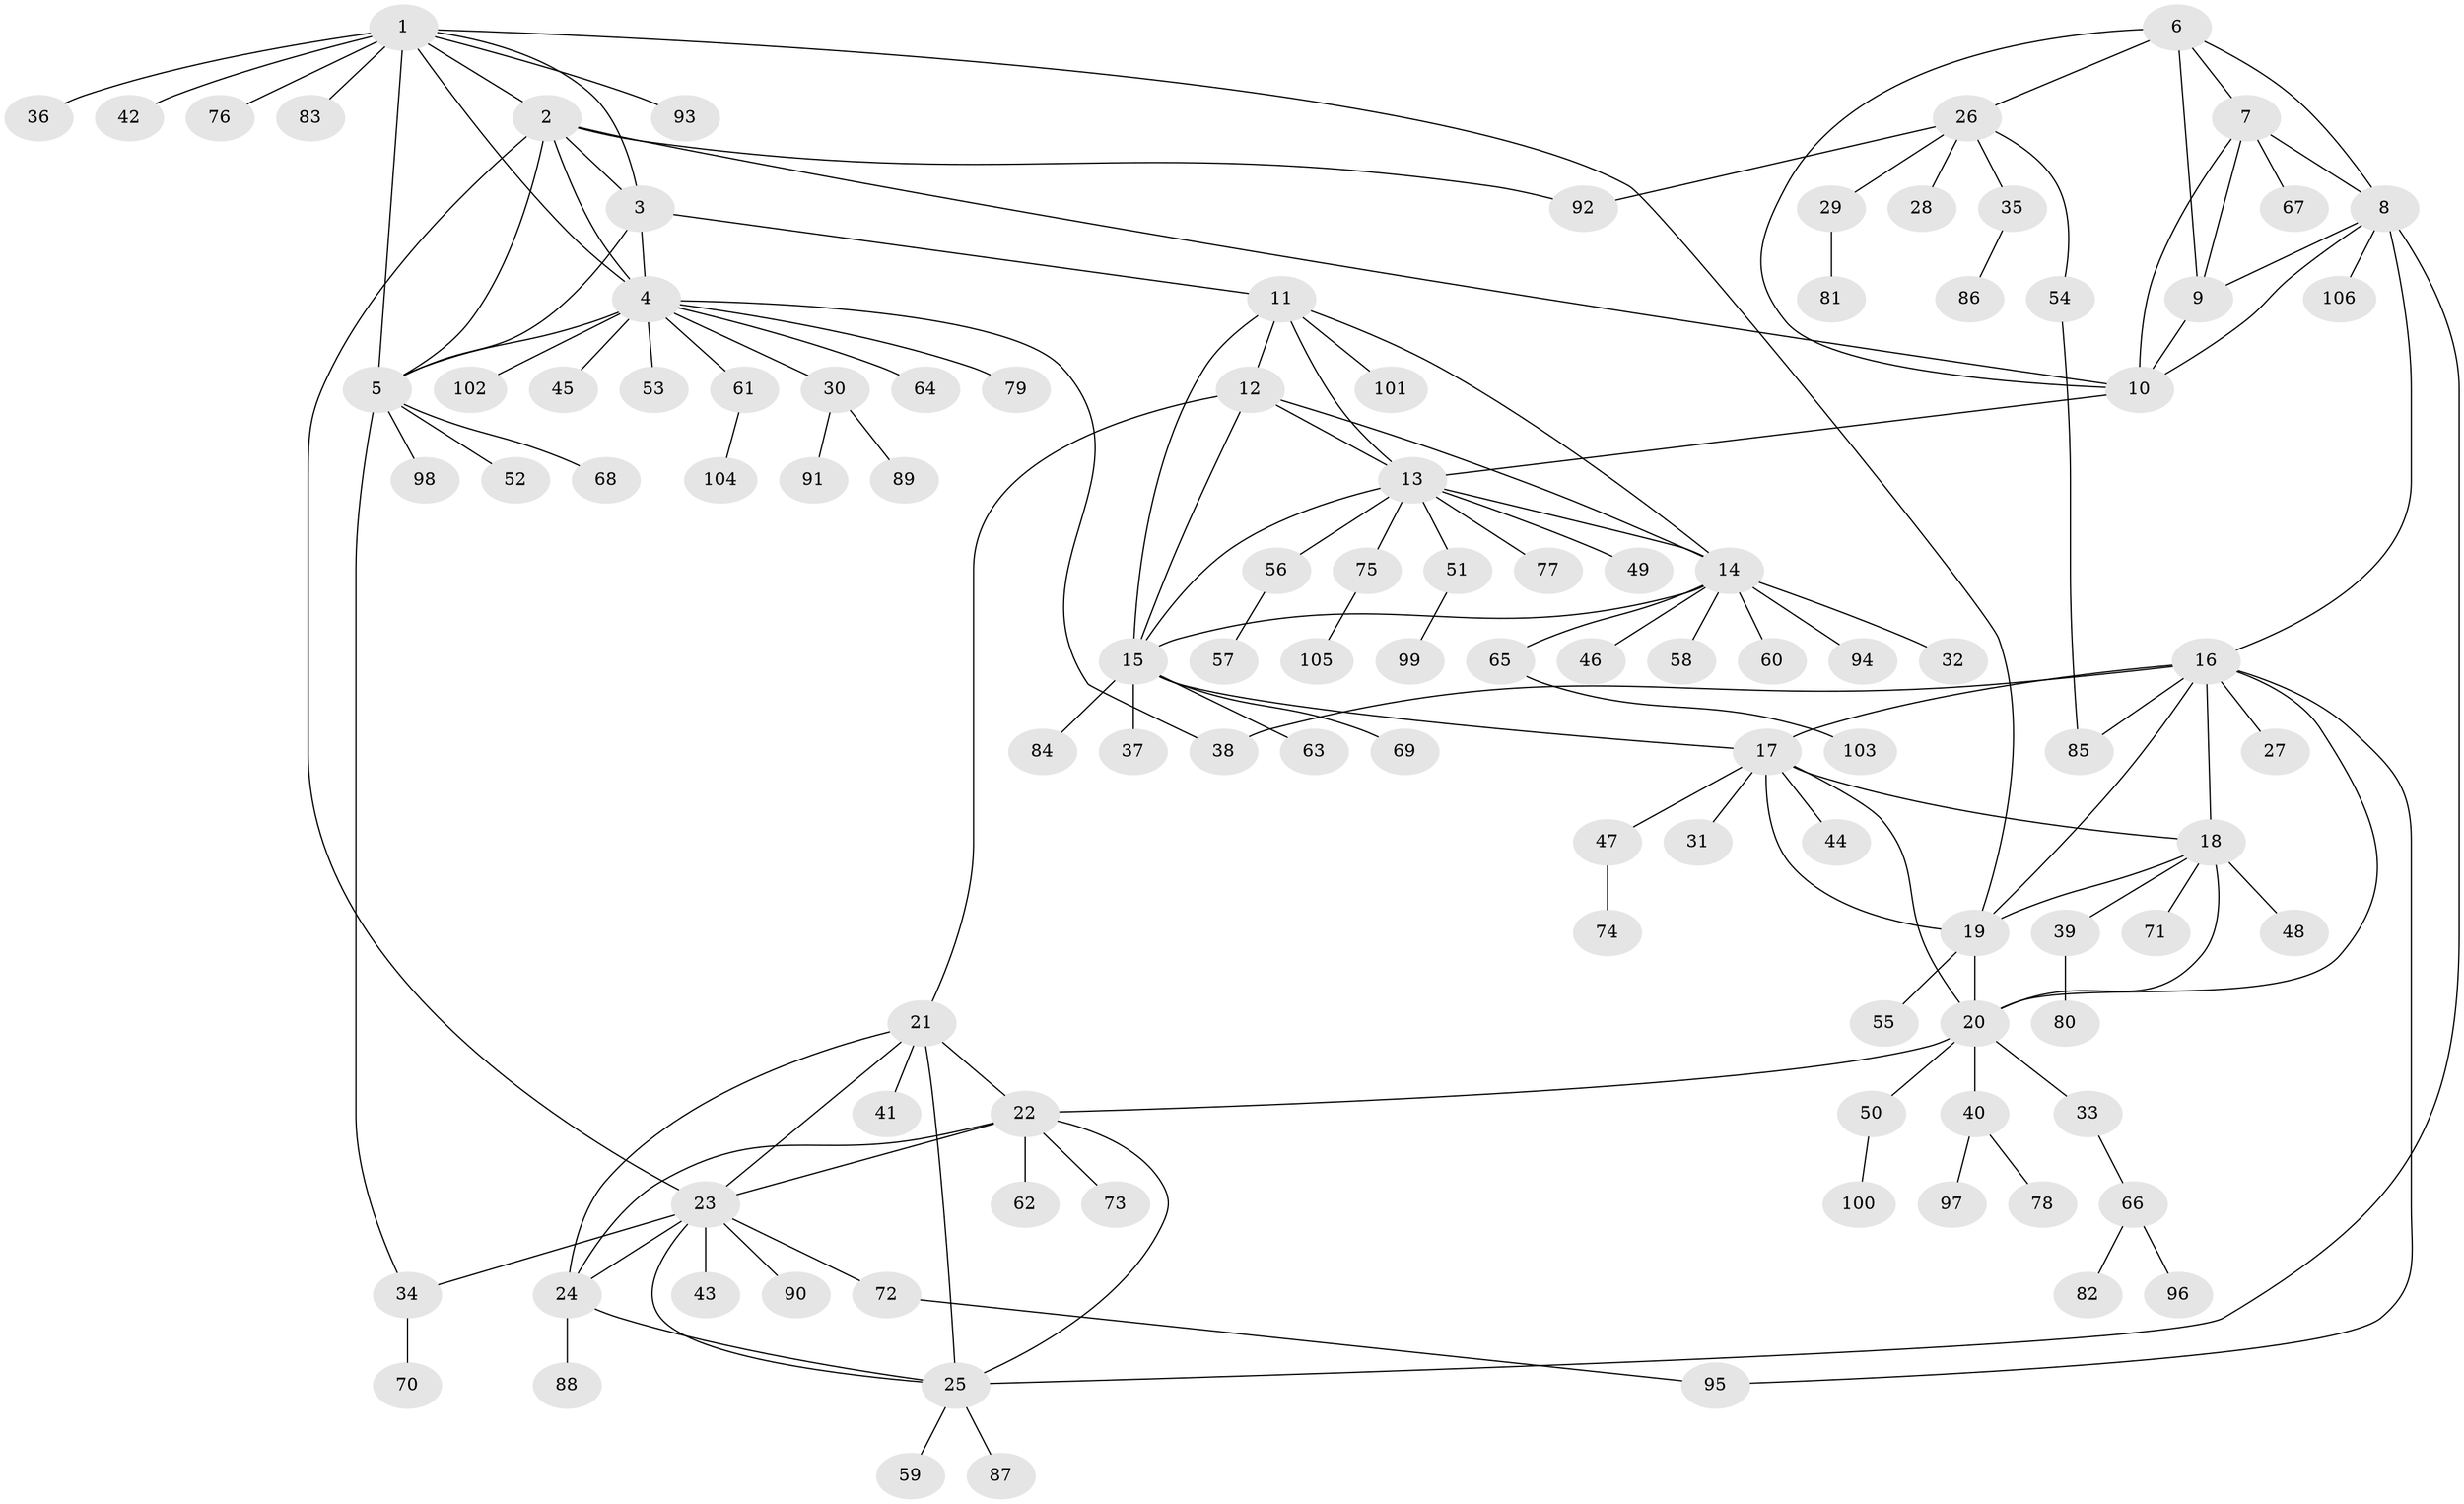 // coarse degree distribution, {10: 0.024390243902439025, 6: 0.036585365853658534, 11: 0.024390243902439025, 8: 0.04878048780487805, 3: 0.024390243902439025, 5: 0.04878048780487805, 9: 0.012195121951219513, 4: 0.012195121951219513, 7: 0.024390243902439025, 1: 0.6219512195121951, 2: 0.12195121951219512}
// Generated by graph-tools (version 1.1) at 2025/24/03/03/25 07:24:09]
// undirected, 106 vertices, 146 edges
graph export_dot {
graph [start="1"]
  node [color=gray90,style=filled];
  1;
  2;
  3;
  4;
  5;
  6;
  7;
  8;
  9;
  10;
  11;
  12;
  13;
  14;
  15;
  16;
  17;
  18;
  19;
  20;
  21;
  22;
  23;
  24;
  25;
  26;
  27;
  28;
  29;
  30;
  31;
  32;
  33;
  34;
  35;
  36;
  37;
  38;
  39;
  40;
  41;
  42;
  43;
  44;
  45;
  46;
  47;
  48;
  49;
  50;
  51;
  52;
  53;
  54;
  55;
  56;
  57;
  58;
  59;
  60;
  61;
  62;
  63;
  64;
  65;
  66;
  67;
  68;
  69;
  70;
  71;
  72;
  73;
  74;
  75;
  76;
  77;
  78;
  79;
  80;
  81;
  82;
  83;
  84;
  85;
  86;
  87;
  88;
  89;
  90;
  91;
  92;
  93;
  94;
  95;
  96;
  97;
  98;
  99;
  100;
  101;
  102;
  103;
  104;
  105;
  106;
  1 -- 2;
  1 -- 3;
  1 -- 4;
  1 -- 5;
  1 -- 19;
  1 -- 36;
  1 -- 42;
  1 -- 76;
  1 -- 83;
  1 -- 93;
  2 -- 3;
  2 -- 4;
  2 -- 5;
  2 -- 10;
  2 -- 23;
  2 -- 92;
  3 -- 4;
  3 -- 5;
  3 -- 11;
  4 -- 5;
  4 -- 30;
  4 -- 38;
  4 -- 45;
  4 -- 53;
  4 -- 61;
  4 -- 64;
  4 -- 79;
  4 -- 102;
  5 -- 34;
  5 -- 52;
  5 -- 68;
  5 -- 98;
  6 -- 7;
  6 -- 8;
  6 -- 9;
  6 -- 10;
  6 -- 26;
  7 -- 8;
  7 -- 9;
  7 -- 10;
  7 -- 67;
  8 -- 9;
  8 -- 10;
  8 -- 16;
  8 -- 25;
  8 -- 106;
  9 -- 10;
  10 -- 13;
  11 -- 12;
  11 -- 13;
  11 -- 14;
  11 -- 15;
  11 -- 101;
  12 -- 13;
  12 -- 14;
  12 -- 15;
  12 -- 21;
  13 -- 14;
  13 -- 15;
  13 -- 49;
  13 -- 51;
  13 -- 56;
  13 -- 75;
  13 -- 77;
  14 -- 15;
  14 -- 32;
  14 -- 46;
  14 -- 58;
  14 -- 60;
  14 -- 65;
  14 -- 94;
  15 -- 17;
  15 -- 37;
  15 -- 63;
  15 -- 69;
  15 -- 84;
  16 -- 17;
  16 -- 18;
  16 -- 19;
  16 -- 20;
  16 -- 27;
  16 -- 38;
  16 -- 85;
  16 -- 95;
  17 -- 18;
  17 -- 19;
  17 -- 20;
  17 -- 31;
  17 -- 44;
  17 -- 47;
  18 -- 19;
  18 -- 20;
  18 -- 39;
  18 -- 48;
  18 -- 71;
  19 -- 20;
  19 -- 55;
  20 -- 22;
  20 -- 33;
  20 -- 40;
  20 -- 50;
  21 -- 22;
  21 -- 23;
  21 -- 24;
  21 -- 25;
  21 -- 41;
  22 -- 23;
  22 -- 24;
  22 -- 25;
  22 -- 62;
  22 -- 73;
  23 -- 24;
  23 -- 25;
  23 -- 34;
  23 -- 43;
  23 -- 72;
  23 -- 90;
  24 -- 25;
  24 -- 88;
  25 -- 59;
  25 -- 87;
  26 -- 28;
  26 -- 29;
  26 -- 35;
  26 -- 54;
  26 -- 92;
  29 -- 81;
  30 -- 89;
  30 -- 91;
  33 -- 66;
  34 -- 70;
  35 -- 86;
  39 -- 80;
  40 -- 78;
  40 -- 97;
  47 -- 74;
  50 -- 100;
  51 -- 99;
  54 -- 85;
  56 -- 57;
  61 -- 104;
  65 -- 103;
  66 -- 82;
  66 -- 96;
  72 -- 95;
  75 -- 105;
}
